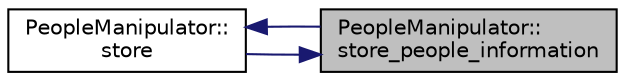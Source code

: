 digraph "PeopleManipulator::store_people_information"
{
 // LATEX_PDF_SIZE
  edge [fontname="Helvetica",fontsize="10",labelfontname="Helvetica",labelfontsize="10"];
  node [fontname="Helvetica",fontsize="10",shape=record];
  rankdir="RL";
  Node1 [label="PeopleManipulator::\lstore_people_information",height=0.2,width=0.4,color="black", fillcolor="grey75", style="filled", fontcolor="black",tooltip=" "];
  Node1 -> Node2 [dir="back",color="midnightblue",fontsize="10",style="solid",fontname="Helvetica"];
  Node2 [label="PeopleManipulator::\lstore",height=0.2,width=0.4,color="black", fillcolor="white", style="filled",URL="$class_people_manipulator.html#afab4881b75aa9bd257030eb84747b1ac",tooltip=" "];
  Node2 -> Node1 [dir="back",color="midnightblue",fontsize="10",style="solid",fontname="Helvetica"];
}
